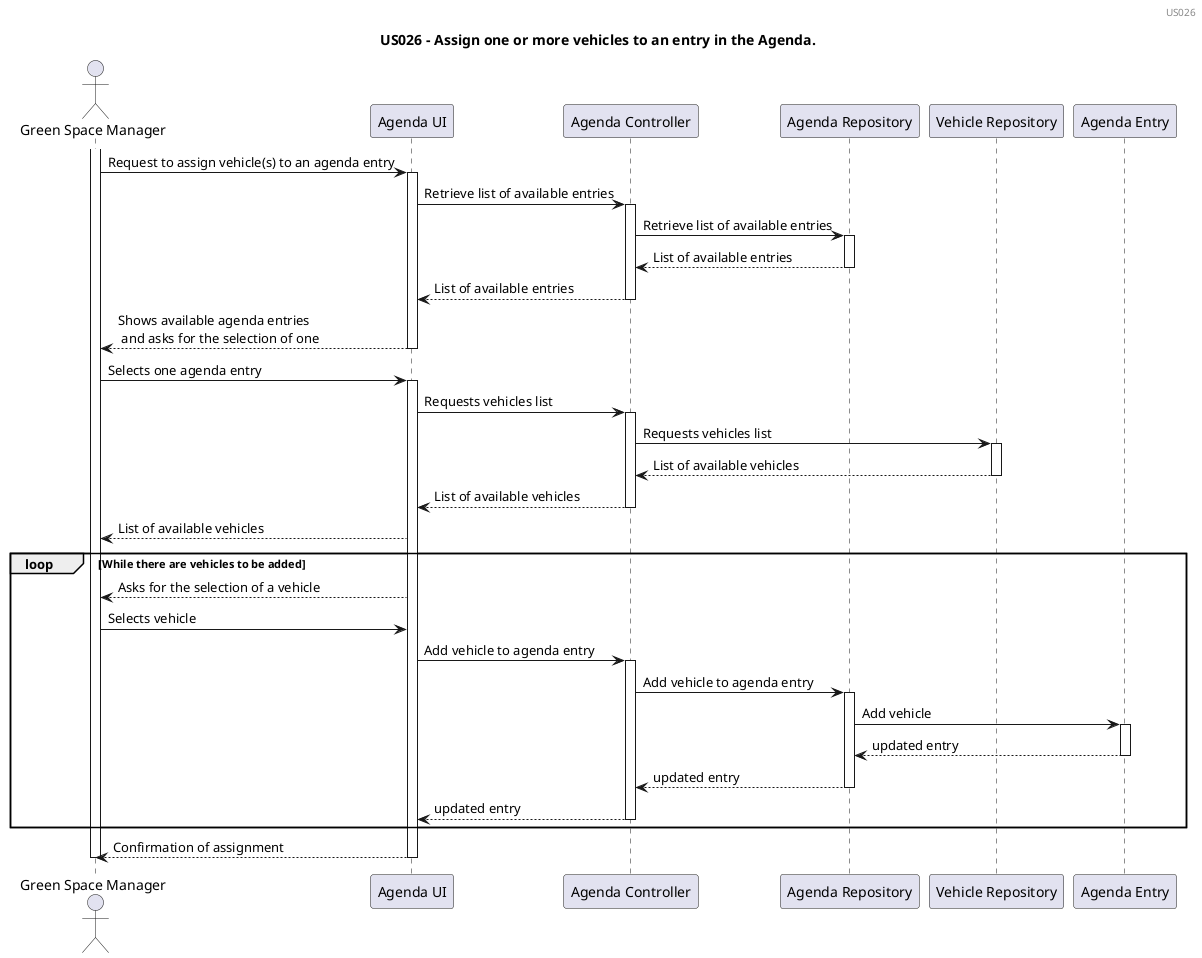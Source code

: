 @startuml
actor "Green Space Manager" as gsm
participant "Agenda UI" as AgendaUI
participant "Agenda Controller" as AgendaController
participant "Agenda Repository" as AgendaRepo
participant "Vehicle Repository" as VehicleRepo
participant "Agenda Entry" as AgendaEntry
title US026 - Assign one or more vehicles to an entry in the Agenda.
header US026
activate gsm

gsm -> AgendaUI : Request to assign vehicle(s) to an agenda entry
activate AgendaUI
AgendaUI -> AgendaController : Retrieve list of available entries
activate AgendaController
AgendaController -> AgendaRepo : Retrieve list of available entries
activate AgendaRepo
AgendaRepo --> AgendaController : List of available entries
deactivate AgendaRepo
AgendaController --> AgendaUI : List of available entries
deactivate AgendaController
AgendaUI --> gsm : Shows available agenda entries\n and asks for the selection of one
deactivate AgendaUI
gsm -> AgendaUI : Selects one agenda entry
activate AgendaUI
AgendaUI -> AgendaController : Requests vehicles list
activate AgendaController
AgendaController -> VehicleRepo : Requests vehicles list
activate VehicleRepo
VehicleRepo --> AgendaController : List of available vehicles
deactivate VehicleRepo
deactivate AgendaRepo
AgendaController --> AgendaUI : List of available vehicles
deactivate AgendaController


AgendaUI --> gsm : List of available vehicles
deactivate AgendaController


loop While there are vehicles to be added
AgendaUI --> gsm : Asks for the selection of a vehicle

gsm -> AgendaUI : Selects vehicle

AgendaUI -> AgendaController : Add vehicle to agenda entry
activate AgendaController
AgendaController -> AgendaRepo : Add vehicle to agenda entry
activate AgendaRepo
AgendaRepo -> AgendaEntry : Add vehicle
activate AgendaEntry
AgendaEntry --> AgendaRepo : updated entry
deactivate AgendaEntry
AgendaRepo --> AgendaController : updated entry

deactivate AgendaRepo
AgendaController --> AgendaUI : updated entry
deactivate AgendaController
end loop
AgendaUI --> gsm : Confirmation of assignment
deactivate AgendaUI

deactivate gsm
@enduml